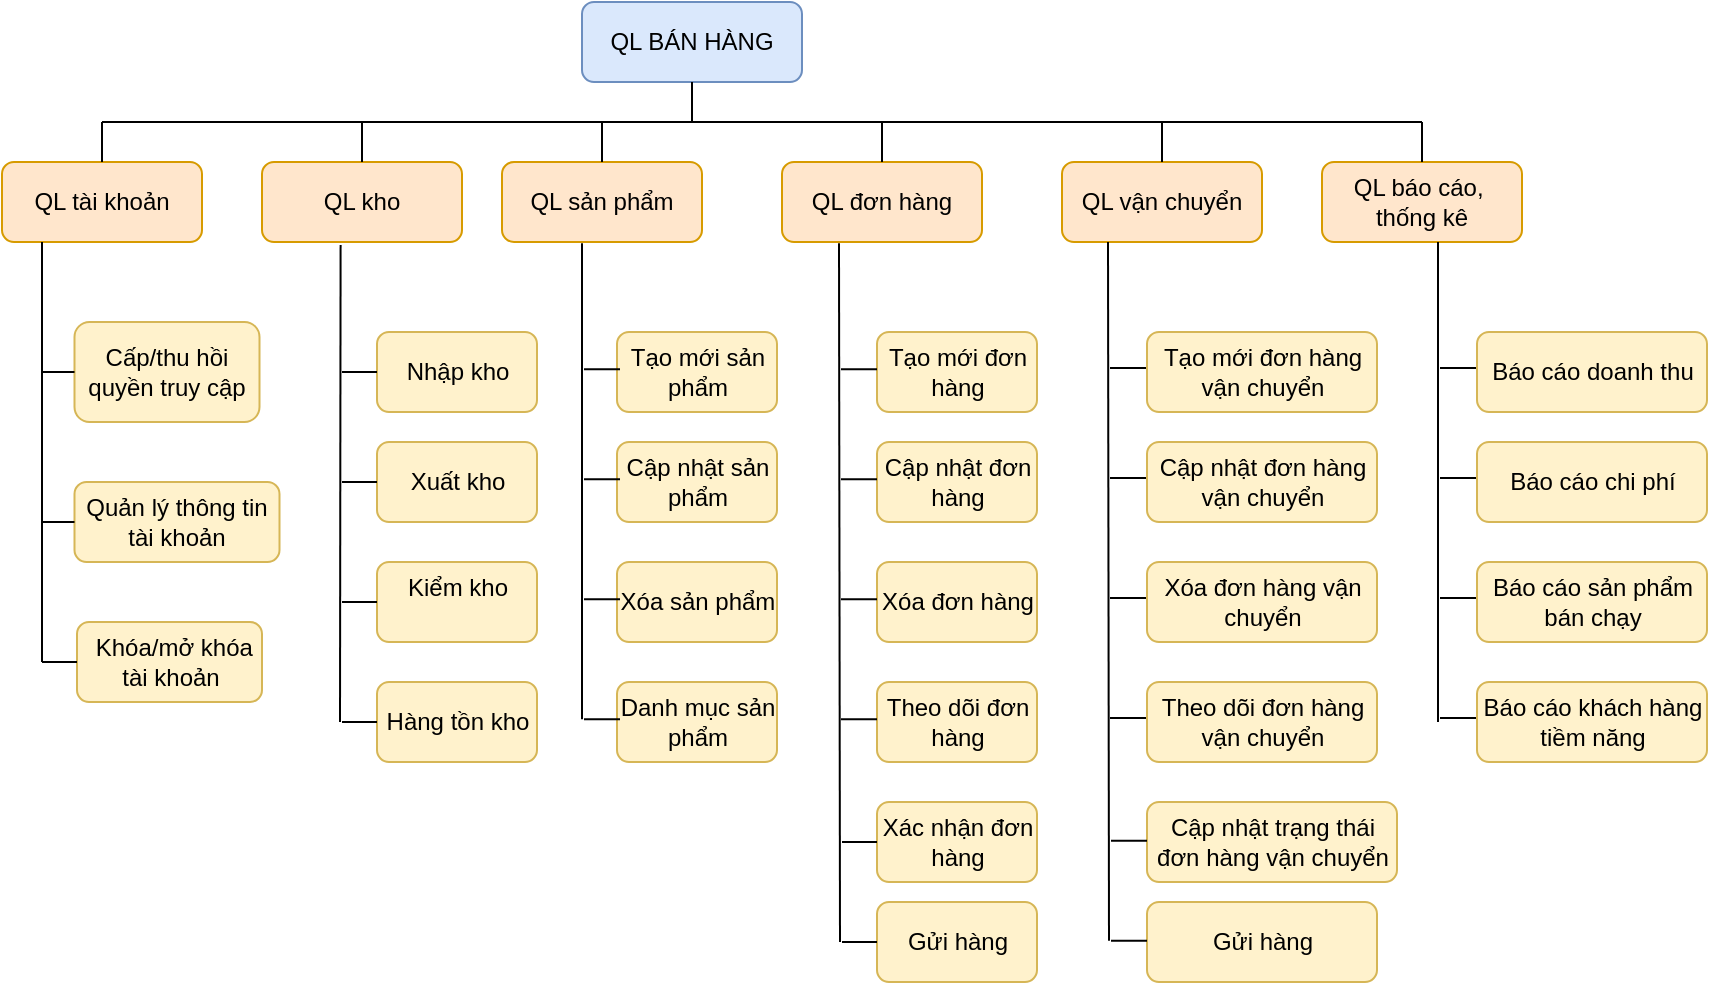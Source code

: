 <mxfile version="22.1.2" type="github" pages="3">
  <diagram name="Page-1" id="PLm-Llj3uXURZtYrgwzG">
    <mxGraphModel dx="1042" dy="535" grid="1" gridSize="10" guides="1" tooltips="1" connect="1" arrows="1" fold="1" page="1" pageScale="1" pageWidth="850" pageHeight="1100" math="0" shadow="0">
      <root>
        <mxCell id="0" />
        <mxCell id="1" parent="0" />
        <mxCell id="_IYYtxMLpeVCXq3MwyJv-1" value="QL BÁN HÀNG" style="rounded=1;whiteSpace=wrap;html=1;fillColor=#dae8fc;strokeColor=#6c8ebf;" parent="1" vertex="1">
          <mxGeometry x="340" y="50" width="110" height="40" as="geometry" />
        </mxCell>
        <mxCell id="_IYYtxMLpeVCXq3MwyJv-2" value="QL kho" style="rounded=1;whiteSpace=wrap;html=1;fillColor=#ffe6cc;strokeColor=#d79b00;" parent="1" vertex="1">
          <mxGeometry x="180" y="130" width="100" height="40" as="geometry" />
        </mxCell>
        <mxCell id="_IYYtxMLpeVCXq3MwyJv-3" value="QL sản phẩm" style="rounded=1;whiteSpace=wrap;html=1;fillColor=#ffe6cc;strokeColor=#d79b00;" parent="1" vertex="1">
          <mxGeometry x="300" y="130" width="100" height="40" as="geometry" />
        </mxCell>
        <mxCell id="_IYYtxMLpeVCXq3MwyJv-4" value="QL đơn hàng" style="rounded=1;whiteSpace=wrap;html=1;fillColor=#ffe6cc;strokeColor=#d79b00;" parent="1" vertex="1">
          <mxGeometry x="440" y="130" width="100" height="40" as="geometry" />
        </mxCell>
        <mxCell id="_IYYtxMLpeVCXq3MwyJv-5" value="QL vận chuyển" style="rounded=1;whiteSpace=wrap;html=1;fillColor=#ffe6cc;strokeColor=#d79b00;" parent="1" vertex="1">
          <mxGeometry x="580" y="130" width="100" height="40" as="geometry" />
        </mxCell>
        <mxCell id="_IYYtxMLpeVCXq3MwyJv-6" value="QL báo cáo,&amp;nbsp;&lt;br&gt;thống kê" style="rounded=1;whiteSpace=wrap;html=1;fillColor=#ffe6cc;strokeColor=#d79b00;" parent="1" vertex="1">
          <mxGeometry x="710" y="130" width="100" height="40" as="geometry" />
        </mxCell>
        <mxCell id="_IYYtxMLpeVCXq3MwyJv-8" value="QL tài khoản" style="rounded=1;whiteSpace=wrap;html=1;fillColor=#ffe6cc;strokeColor=#d79b00;" parent="1" vertex="1">
          <mxGeometry x="50" y="130" width="100" height="40" as="geometry" />
        </mxCell>
        <mxCell id="_IYYtxMLpeVCXq3MwyJv-9" value="Cấp/thu hồi quyền truy cập" style="rounded=1;whiteSpace=wrap;html=1;fillColor=#fff2cc;strokeColor=#d6b656;" parent="1" vertex="1">
          <mxGeometry x="86.25" y="210" width="92.5" height="50" as="geometry" />
        </mxCell>
        <mxCell id="_IYYtxMLpeVCXq3MwyJv-10" value="Quản lý thông tin tài khoản" style="rounded=1;whiteSpace=wrap;html=1;fillColor=#fff2cc;strokeColor=#d6b656;" parent="1" vertex="1">
          <mxGeometry x="86.25" y="290" width="102.5" height="40" as="geometry" />
        </mxCell>
        <mxCell id="_IYYtxMLpeVCXq3MwyJv-11" value="&amp;nbsp;Khóa/mở khóa tài khoản&lt;br&gt;" style="rounded=1;whiteSpace=wrap;html=1;fillColor=#fff2cc;strokeColor=#d6b656;" parent="1" vertex="1">
          <mxGeometry x="87.5" y="360" width="92.5" height="40" as="geometry" />
        </mxCell>
        <mxCell id="_IYYtxMLpeVCXq3MwyJv-12" value="Nhập kho&lt;br&gt;" style="rounded=1;whiteSpace=wrap;html=1;fillColor=#fff2cc;strokeColor=#d6b656;" parent="1" vertex="1">
          <mxGeometry x="237.5" y="215" width="80" height="40" as="geometry" />
        </mxCell>
        <mxCell id="_IYYtxMLpeVCXq3MwyJv-14" value="Xuất kho" style="rounded=1;whiteSpace=wrap;html=1;fillColor=#fff2cc;strokeColor=#d6b656;" parent="1" vertex="1">
          <mxGeometry x="237.5" y="270" width="80" height="40" as="geometry" />
        </mxCell>
        <mxCell id="_IYYtxMLpeVCXq3MwyJv-15" value="Kiểm kho&lt;br/&gt;&lt;br/&gt;" style="rounded=1;whiteSpace=wrap;html=1;fillColor=#fff2cc;strokeColor=#d6b656;" parent="1" vertex="1">
          <mxGeometry x="237.5" y="330" width="80" height="40" as="geometry" />
        </mxCell>
        <mxCell id="_IYYtxMLpeVCXq3MwyJv-16" value="Hàng tồn kho" style="rounded=1;whiteSpace=wrap;html=1;fillColor=#fff2cc;strokeColor=#d6b656;" parent="1" vertex="1">
          <mxGeometry x="237.5" y="390" width="80" height="40" as="geometry" />
        </mxCell>
        <mxCell id="_IYYtxMLpeVCXq3MwyJv-17" value="Tạo mới sản phẩm" style="rounded=1;whiteSpace=wrap;html=1;fillColor=#fff2cc;strokeColor=#d6b656;" parent="1" vertex="1">
          <mxGeometry x="357.5" y="215" width="80" height="40" as="geometry" />
        </mxCell>
        <mxCell id="_IYYtxMLpeVCXq3MwyJv-18" value="Cập nhật sản phẩm" style="rounded=1;whiteSpace=wrap;html=1;fillColor=#fff2cc;strokeColor=#d6b656;" parent="1" vertex="1">
          <mxGeometry x="357.5" y="270" width="80" height="40" as="geometry" />
        </mxCell>
        <mxCell id="_IYYtxMLpeVCXq3MwyJv-19" value="Xóa sản phẩm" style="rounded=1;whiteSpace=wrap;html=1;fillColor=#fff2cc;strokeColor=#d6b656;" parent="1" vertex="1">
          <mxGeometry x="357.5" y="330" width="80" height="40" as="geometry" />
        </mxCell>
        <mxCell id="_IYYtxMLpeVCXq3MwyJv-20" value="Danh mục sản phẩm" style="rounded=1;whiteSpace=wrap;html=1;fillColor=#fff2cc;strokeColor=#d6b656;" parent="1" vertex="1">
          <mxGeometry x="357.5" y="390" width="80" height="40" as="geometry" />
        </mxCell>
        <mxCell id="_IYYtxMLpeVCXq3MwyJv-21" value="Tạo mới đơn hàng" style="rounded=1;whiteSpace=wrap;html=1;fillColor=#fff2cc;strokeColor=#d6b656;" parent="1" vertex="1">
          <mxGeometry x="487.5" y="215" width="80" height="40" as="geometry" />
        </mxCell>
        <mxCell id="_IYYtxMLpeVCXq3MwyJv-22" value="Cập nhật đơn hàng" style="rounded=1;whiteSpace=wrap;html=1;fillColor=#fff2cc;strokeColor=#d6b656;" parent="1" vertex="1">
          <mxGeometry x="487.5" y="270" width="80" height="40" as="geometry" />
        </mxCell>
        <mxCell id="_IYYtxMLpeVCXq3MwyJv-23" value="Xóa đơn hàng" style="rounded=1;whiteSpace=wrap;html=1;fillColor=#fff2cc;strokeColor=#d6b656;" parent="1" vertex="1">
          <mxGeometry x="487.5" y="330" width="80" height="40" as="geometry" />
        </mxCell>
        <mxCell id="_IYYtxMLpeVCXq3MwyJv-24" value="Theo dõi đơn hàng" style="rounded=1;whiteSpace=wrap;html=1;fillColor=#fff2cc;strokeColor=#d6b656;" parent="1" vertex="1">
          <mxGeometry x="487.5" y="390" width="80" height="40" as="geometry" />
        </mxCell>
        <mxCell id="_IYYtxMLpeVCXq3MwyJv-25" value="Xác nhận đơn hàng" style="rounded=1;whiteSpace=wrap;html=1;fillColor=#fff2cc;strokeColor=#d6b656;" parent="1" vertex="1">
          <mxGeometry x="487.5" y="450" width="80" height="40" as="geometry" />
        </mxCell>
        <mxCell id="_IYYtxMLpeVCXq3MwyJv-26" value="Gửi hàng" style="rounded=1;whiteSpace=wrap;html=1;fillColor=#fff2cc;strokeColor=#d6b656;" parent="1" vertex="1">
          <mxGeometry x="487.5" y="500" width="80" height="40" as="geometry" />
        </mxCell>
        <mxCell id="_IYYtxMLpeVCXq3MwyJv-27" value="Tạo mới đơn hàng vận chuyển" style="rounded=1;whiteSpace=wrap;html=1;fillColor=#fff2cc;strokeColor=#d6b656;" parent="1" vertex="1">
          <mxGeometry x="622.5" y="215" width="115" height="40" as="geometry" />
        </mxCell>
        <mxCell id="_IYYtxMLpeVCXq3MwyJv-28" value="Cập nhật đơn hàng vận chuyển" style="rounded=1;whiteSpace=wrap;html=1;fillColor=#fff2cc;strokeColor=#d6b656;" parent="1" vertex="1">
          <mxGeometry x="622.5" y="270" width="115" height="40" as="geometry" />
        </mxCell>
        <mxCell id="_IYYtxMLpeVCXq3MwyJv-29" value="Xóa đơn hàng vận chuyển" style="rounded=1;whiteSpace=wrap;html=1;fillColor=#fff2cc;strokeColor=#d6b656;" parent="1" vertex="1">
          <mxGeometry x="622.5" y="330" width="115" height="40" as="geometry" />
        </mxCell>
        <mxCell id="_IYYtxMLpeVCXq3MwyJv-30" value="Theo dõi đơn hàng vận chuyển" style="rounded=1;whiteSpace=wrap;html=1;fillColor=#fff2cc;strokeColor=#d6b656;" parent="1" vertex="1">
          <mxGeometry x="622.5" y="390" width="115" height="40" as="geometry" />
        </mxCell>
        <mxCell id="_IYYtxMLpeVCXq3MwyJv-31" value="Cập nhật trạng thái đơn hàng vận chuyển" style="rounded=1;whiteSpace=wrap;html=1;fillColor=#fff2cc;strokeColor=#d6b656;" parent="1" vertex="1">
          <mxGeometry x="622.5" y="450" width="125" height="40" as="geometry" />
        </mxCell>
        <mxCell id="_IYYtxMLpeVCXq3MwyJv-32" value="Gửi hàng" style="rounded=1;whiteSpace=wrap;html=1;fillColor=#fff2cc;strokeColor=#d6b656;" parent="1" vertex="1">
          <mxGeometry x="622.5" y="500" width="115" height="40" as="geometry" />
        </mxCell>
        <mxCell id="_IYYtxMLpeVCXq3MwyJv-33" value="Báo cáo doanh thu" style="rounded=1;whiteSpace=wrap;html=1;fillColor=#fff2cc;strokeColor=#d6b656;" parent="1" vertex="1">
          <mxGeometry x="787.5" y="215" width="115" height="40" as="geometry" />
        </mxCell>
        <mxCell id="_IYYtxMLpeVCXq3MwyJv-34" value="Báo cáo chi phí" style="rounded=1;whiteSpace=wrap;html=1;fillColor=#fff2cc;strokeColor=#d6b656;" parent="1" vertex="1">
          <mxGeometry x="787.5" y="270" width="115" height="40" as="geometry" />
        </mxCell>
        <mxCell id="_IYYtxMLpeVCXq3MwyJv-35" value="Báo cáo sản phẩm bán chạy" style="rounded=1;whiteSpace=wrap;html=1;fillColor=#fff2cc;strokeColor=#d6b656;" parent="1" vertex="1">
          <mxGeometry x="787.5" y="330" width="115" height="40" as="geometry" />
        </mxCell>
        <mxCell id="_IYYtxMLpeVCXq3MwyJv-36" value="Báo cáo khách hàng tiềm năng" style="rounded=1;whiteSpace=wrap;html=1;fillColor=#fff2cc;strokeColor=#d6b656;" parent="1" vertex="1">
          <mxGeometry x="787.5" y="390" width="115" height="40" as="geometry" />
        </mxCell>
        <mxCell id="_IYYtxMLpeVCXq3MwyJv-37" value="" style="endArrow=none;html=1;rounded=0;entryX=0.5;entryY=1;entryDx=0;entryDy=0;" parent="1" target="_IYYtxMLpeVCXq3MwyJv-1" edge="1">
          <mxGeometry width="50" height="50" relative="1" as="geometry">
            <mxPoint x="395" y="110" as="sourcePoint" />
            <mxPoint x="390" y="110" as="targetPoint" />
          </mxGeometry>
        </mxCell>
        <mxCell id="_IYYtxMLpeVCXq3MwyJv-38" value="" style="endArrow=none;html=1;rounded=0;" parent="1" edge="1">
          <mxGeometry width="50" height="50" relative="1" as="geometry">
            <mxPoint x="100" y="110" as="sourcePoint" />
            <mxPoint x="760" y="110" as="targetPoint" />
          </mxGeometry>
        </mxCell>
        <mxCell id="_IYYtxMLpeVCXq3MwyJv-39" value="" style="endArrow=none;html=1;rounded=0;exitX=0.5;exitY=0;exitDx=0;exitDy=0;" parent="1" source="_IYYtxMLpeVCXq3MwyJv-8" edge="1">
          <mxGeometry width="50" height="50" relative="1" as="geometry">
            <mxPoint x="80" y="190" as="sourcePoint" />
            <mxPoint x="100" y="110" as="targetPoint" />
          </mxGeometry>
        </mxCell>
        <mxCell id="_IYYtxMLpeVCXq3MwyJv-40" value="" style="endArrow=none;html=1;rounded=0;exitX=0.5;exitY=0;exitDx=0;exitDy=0;" parent="1" source="_IYYtxMLpeVCXq3MwyJv-2" edge="1">
          <mxGeometry width="50" height="50" relative="1" as="geometry">
            <mxPoint x="180" y="160" as="sourcePoint" />
            <mxPoint x="230" y="110" as="targetPoint" />
          </mxGeometry>
        </mxCell>
        <mxCell id="_IYYtxMLpeVCXq3MwyJv-41" value="" style="endArrow=none;html=1;rounded=0;exitX=0.5;exitY=0;exitDx=0;exitDy=0;" parent="1" source="_IYYtxMLpeVCXq3MwyJv-3" edge="1">
          <mxGeometry width="50" height="50" relative="1" as="geometry">
            <mxPoint x="330" y="180" as="sourcePoint" />
            <mxPoint x="350" y="110" as="targetPoint" />
          </mxGeometry>
        </mxCell>
        <mxCell id="_IYYtxMLpeVCXq3MwyJv-42" value="" style="endArrow=none;html=1;rounded=0;exitX=0.5;exitY=0;exitDx=0;exitDy=0;" parent="1" source="_IYYtxMLpeVCXq3MwyJv-4" edge="1">
          <mxGeometry width="50" height="50" relative="1" as="geometry">
            <mxPoint x="450" y="180" as="sourcePoint" />
            <mxPoint x="490" y="110" as="targetPoint" />
          </mxGeometry>
        </mxCell>
        <mxCell id="_IYYtxMLpeVCXq3MwyJv-43" value="" style="endArrow=none;html=1;rounded=0;exitX=0.5;exitY=0;exitDx=0;exitDy=0;" parent="1" source="_IYYtxMLpeVCXq3MwyJv-5" edge="1">
          <mxGeometry width="50" height="50" relative="1" as="geometry">
            <mxPoint x="610" y="170" as="sourcePoint" />
            <mxPoint x="630" y="110" as="targetPoint" />
          </mxGeometry>
        </mxCell>
        <mxCell id="_IYYtxMLpeVCXq3MwyJv-44" value="" style="endArrow=none;html=1;rounded=0;exitX=0.5;exitY=0;exitDx=0;exitDy=0;" parent="1" source="_IYYtxMLpeVCXq3MwyJv-6" edge="1">
          <mxGeometry width="50" height="50" relative="1" as="geometry">
            <mxPoint x="710" y="160" as="sourcePoint" />
            <mxPoint x="760" y="110" as="targetPoint" />
          </mxGeometry>
        </mxCell>
        <mxCell id="_IYYtxMLpeVCXq3MwyJv-45" value="" style="endArrow=none;html=1;rounded=0;" parent="1" edge="1">
          <mxGeometry width="50" height="50" relative="1" as="geometry">
            <mxPoint x="70" y="380" as="sourcePoint" />
            <mxPoint x="70" y="170" as="targetPoint" />
          </mxGeometry>
        </mxCell>
        <mxCell id="_IYYtxMLpeVCXq3MwyJv-46" value="" style="endArrow=none;html=1;rounded=0;entryX=0;entryY=0.5;entryDx=0;entryDy=0;" parent="1" target="_IYYtxMLpeVCXq3MwyJv-11" edge="1">
          <mxGeometry width="50" height="50" relative="1" as="geometry">
            <mxPoint x="70" y="380" as="sourcePoint" />
            <mxPoint x="90" y="420" as="targetPoint" />
          </mxGeometry>
        </mxCell>
        <mxCell id="_IYYtxMLpeVCXq3MwyJv-47" value="" style="endArrow=none;html=1;rounded=0;entryX=0;entryY=0.5;entryDx=0;entryDy=0;" parent="1" target="_IYYtxMLpeVCXq3MwyJv-10" edge="1">
          <mxGeometry width="50" height="50" relative="1" as="geometry">
            <mxPoint x="70" y="310" as="sourcePoint" />
            <mxPoint x="90" y="260" as="targetPoint" />
          </mxGeometry>
        </mxCell>
        <mxCell id="_IYYtxMLpeVCXq3MwyJv-48" value="" style="endArrow=none;html=1;rounded=0;entryX=0;entryY=0.5;entryDx=0;entryDy=0;" parent="1" target="_IYYtxMLpeVCXq3MwyJv-9" edge="1">
          <mxGeometry width="50" height="50" relative="1" as="geometry">
            <mxPoint x="70" y="235" as="sourcePoint" />
            <mxPoint x="80" y="230" as="targetPoint" />
          </mxGeometry>
        </mxCell>
        <mxCell id="_IYYtxMLpeVCXq3MwyJv-49" value="" style="endArrow=none;html=1;rounded=0;entryX=0.393;entryY=1.038;entryDx=0;entryDy=0;entryPerimeter=0;" parent="1" target="_IYYtxMLpeVCXq3MwyJv-2" edge="1">
          <mxGeometry width="50" height="50" relative="1" as="geometry">
            <mxPoint x="219" y="410" as="sourcePoint" />
            <mxPoint x="230" y="210" as="targetPoint" />
          </mxGeometry>
        </mxCell>
        <mxCell id="_IYYtxMLpeVCXq3MwyJv-50" value="" style="endArrow=none;html=1;rounded=0;entryX=0;entryY=0.5;entryDx=0;entryDy=0;" parent="1" target="_IYYtxMLpeVCXq3MwyJv-12" edge="1">
          <mxGeometry width="50" height="50" relative="1" as="geometry">
            <mxPoint x="220" y="235" as="sourcePoint" />
            <mxPoint x="240" y="270" as="targetPoint" />
          </mxGeometry>
        </mxCell>
        <mxCell id="_IYYtxMLpeVCXq3MwyJv-51" value="" style="endArrow=none;html=1;rounded=0;entryX=0;entryY=0.5;entryDx=0;entryDy=0;" parent="1" target="_IYYtxMLpeVCXq3MwyJv-14" edge="1">
          <mxGeometry width="50" height="50" relative="1" as="geometry">
            <mxPoint x="220" y="290" as="sourcePoint" />
            <mxPoint x="250" y="330" as="targetPoint" />
          </mxGeometry>
        </mxCell>
        <mxCell id="_IYYtxMLpeVCXq3MwyJv-52" value="" style="endArrow=none;html=1;rounded=0;entryX=0;entryY=0.5;entryDx=0;entryDy=0;" parent="1" target="_IYYtxMLpeVCXq3MwyJv-15" edge="1">
          <mxGeometry width="50" height="50" relative="1" as="geometry">
            <mxPoint x="220" y="350" as="sourcePoint" />
            <mxPoint x="220" y="360" as="targetPoint" />
          </mxGeometry>
        </mxCell>
        <mxCell id="_IYYtxMLpeVCXq3MwyJv-53" value="" style="endArrow=none;html=1;rounded=0;entryX=0;entryY=0.5;entryDx=0;entryDy=0;" parent="1" target="_IYYtxMLpeVCXq3MwyJv-16" edge="1">
          <mxGeometry width="50" height="50" relative="1" as="geometry">
            <mxPoint x="220" y="410" as="sourcePoint" />
            <mxPoint x="220" y="410" as="targetPoint" />
          </mxGeometry>
        </mxCell>
        <mxCell id="_IYYtxMLpeVCXq3MwyJv-54" value="" style="endArrow=none;html=1;rounded=0;entryX=0.393;entryY=1.038;entryDx=0;entryDy=0;entryPerimeter=0;" parent="1" edge="1">
          <mxGeometry width="50" height="50" relative="1" as="geometry">
            <mxPoint x="340" y="408.58" as="sourcePoint" />
            <mxPoint x="340" y="170.58" as="targetPoint" />
          </mxGeometry>
        </mxCell>
        <mxCell id="_IYYtxMLpeVCXq3MwyJv-55" value="" style="endArrow=none;html=1;rounded=0;entryX=0;entryY=0.5;entryDx=0;entryDy=0;" parent="1" edge="1">
          <mxGeometry width="50" height="50" relative="1" as="geometry">
            <mxPoint x="341" y="233.58" as="sourcePoint" />
            <mxPoint x="359" y="233.58" as="targetPoint" />
          </mxGeometry>
        </mxCell>
        <mxCell id="_IYYtxMLpeVCXq3MwyJv-56" value="" style="endArrow=none;html=1;rounded=0;entryX=0;entryY=0.5;entryDx=0;entryDy=0;" parent="1" edge="1">
          <mxGeometry width="50" height="50" relative="1" as="geometry">
            <mxPoint x="341" y="288.58" as="sourcePoint" />
            <mxPoint x="359" y="288.58" as="targetPoint" />
          </mxGeometry>
        </mxCell>
        <mxCell id="_IYYtxMLpeVCXq3MwyJv-57" value="" style="endArrow=none;html=1;rounded=0;entryX=0;entryY=0.5;entryDx=0;entryDy=0;" parent="1" edge="1">
          <mxGeometry width="50" height="50" relative="1" as="geometry">
            <mxPoint x="341" y="348.58" as="sourcePoint" />
            <mxPoint x="359" y="348.58" as="targetPoint" />
          </mxGeometry>
        </mxCell>
        <mxCell id="_IYYtxMLpeVCXq3MwyJv-58" value="" style="endArrow=none;html=1;rounded=0;entryX=0;entryY=0.5;entryDx=0;entryDy=0;" parent="1" edge="1">
          <mxGeometry width="50" height="50" relative="1" as="geometry">
            <mxPoint x="341" y="408.58" as="sourcePoint" />
            <mxPoint x="359" y="408.58" as="targetPoint" />
          </mxGeometry>
        </mxCell>
        <mxCell id="_IYYtxMLpeVCXq3MwyJv-59" value="" style="endArrow=none;html=1;rounded=0;entryX=0.393;entryY=1.038;entryDx=0;entryDy=0;entryPerimeter=0;" parent="1" edge="1">
          <mxGeometry width="50" height="50" relative="1" as="geometry">
            <mxPoint x="469" y="520" as="sourcePoint" />
            <mxPoint x="468.5" y="170.58" as="targetPoint" />
          </mxGeometry>
        </mxCell>
        <mxCell id="_IYYtxMLpeVCXq3MwyJv-60" value="" style="endArrow=none;html=1;rounded=0;entryX=0;entryY=0.5;entryDx=0;entryDy=0;" parent="1" edge="1">
          <mxGeometry width="50" height="50" relative="1" as="geometry">
            <mxPoint x="469.5" y="233.58" as="sourcePoint" />
            <mxPoint x="487.5" y="233.58" as="targetPoint" />
          </mxGeometry>
        </mxCell>
        <mxCell id="_IYYtxMLpeVCXq3MwyJv-61" value="" style="endArrow=none;html=1;rounded=0;entryX=0;entryY=0.5;entryDx=0;entryDy=0;" parent="1" edge="1">
          <mxGeometry width="50" height="50" relative="1" as="geometry">
            <mxPoint x="469.5" y="288.58" as="sourcePoint" />
            <mxPoint x="487.5" y="288.58" as="targetPoint" />
          </mxGeometry>
        </mxCell>
        <mxCell id="_IYYtxMLpeVCXq3MwyJv-62" value="" style="endArrow=none;html=1;rounded=0;entryX=0;entryY=0.5;entryDx=0;entryDy=0;" parent="1" edge="1">
          <mxGeometry width="50" height="50" relative="1" as="geometry">
            <mxPoint x="469.5" y="348.58" as="sourcePoint" />
            <mxPoint x="487.5" y="348.58" as="targetPoint" />
          </mxGeometry>
        </mxCell>
        <mxCell id="_IYYtxMLpeVCXq3MwyJv-63" value="" style="endArrow=none;html=1;rounded=0;entryX=0;entryY=0.5;entryDx=0;entryDy=0;" parent="1" edge="1">
          <mxGeometry width="50" height="50" relative="1" as="geometry">
            <mxPoint x="469.5" y="408.58" as="sourcePoint" />
            <mxPoint x="487.5" y="408.58" as="targetPoint" />
          </mxGeometry>
        </mxCell>
        <mxCell id="_IYYtxMLpeVCXq3MwyJv-65" value="" style="endArrow=none;html=1;rounded=0;entryX=0;entryY=0.5;entryDx=0;entryDy=0;" parent="1" target="_IYYtxMLpeVCXq3MwyJv-26" edge="1">
          <mxGeometry width="50" height="50" relative="1" as="geometry">
            <mxPoint x="470" y="520" as="sourcePoint" />
            <mxPoint x="480" y="530" as="targetPoint" />
          </mxGeometry>
        </mxCell>
        <mxCell id="_IYYtxMLpeVCXq3MwyJv-66" value="" style="endArrow=none;html=1;rounded=0;entryX=0;entryY=0.5;entryDx=0;entryDy=0;" parent="1" target="_IYYtxMLpeVCXq3MwyJv-25" edge="1">
          <mxGeometry width="50" height="50" relative="1" as="geometry">
            <mxPoint x="470" y="470" as="sourcePoint" />
            <mxPoint x="480" y="470" as="targetPoint" />
          </mxGeometry>
        </mxCell>
        <mxCell id="_IYYtxMLpeVCXq3MwyJv-67" value="" style="endArrow=none;html=1;rounded=0;entryX=0.393;entryY=1.038;entryDx=0;entryDy=0;entryPerimeter=0;" parent="1" edge="1">
          <mxGeometry width="50" height="50" relative="1" as="geometry">
            <mxPoint x="603.5" y="519.42" as="sourcePoint" />
            <mxPoint x="603" y="170.0" as="targetPoint" />
          </mxGeometry>
        </mxCell>
        <mxCell id="_IYYtxMLpeVCXq3MwyJv-68" value="" style="endArrow=none;html=1;rounded=0;entryX=0;entryY=0.5;entryDx=0;entryDy=0;" parent="1" edge="1">
          <mxGeometry width="50" height="50" relative="1" as="geometry">
            <mxPoint x="604" y="233.0" as="sourcePoint" />
            <mxPoint x="622" y="233.0" as="targetPoint" />
          </mxGeometry>
        </mxCell>
        <mxCell id="_IYYtxMLpeVCXq3MwyJv-69" value="" style="endArrow=none;html=1;rounded=0;entryX=0;entryY=0.5;entryDx=0;entryDy=0;" parent="1" edge="1">
          <mxGeometry width="50" height="50" relative="1" as="geometry">
            <mxPoint x="604" y="288" as="sourcePoint" />
            <mxPoint x="622" y="288" as="targetPoint" />
          </mxGeometry>
        </mxCell>
        <mxCell id="_IYYtxMLpeVCXq3MwyJv-70" value="" style="endArrow=none;html=1;rounded=0;entryX=0;entryY=0.5;entryDx=0;entryDy=0;" parent="1" edge="1">
          <mxGeometry width="50" height="50" relative="1" as="geometry">
            <mxPoint x="604" y="348" as="sourcePoint" />
            <mxPoint x="622" y="348" as="targetPoint" />
          </mxGeometry>
        </mxCell>
        <mxCell id="_IYYtxMLpeVCXq3MwyJv-71" value="" style="endArrow=none;html=1;rounded=0;entryX=0;entryY=0.5;entryDx=0;entryDy=0;" parent="1" edge="1">
          <mxGeometry width="50" height="50" relative="1" as="geometry">
            <mxPoint x="604" y="408" as="sourcePoint" />
            <mxPoint x="622" y="408" as="targetPoint" />
          </mxGeometry>
        </mxCell>
        <mxCell id="_IYYtxMLpeVCXq3MwyJv-72" value="" style="endArrow=none;html=1;rounded=0;entryX=0;entryY=0.5;entryDx=0;entryDy=0;" parent="1" edge="1">
          <mxGeometry width="50" height="50" relative="1" as="geometry">
            <mxPoint x="604.5" y="519.42" as="sourcePoint" />
            <mxPoint x="622.5" y="519.42" as="targetPoint" />
          </mxGeometry>
        </mxCell>
        <mxCell id="_IYYtxMLpeVCXq3MwyJv-73" value="" style="endArrow=none;html=1;rounded=0;entryX=0;entryY=0.5;entryDx=0;entryDy=0;" parent="1" edge="1">
          <mxGeometry width="50" height="50" relative="1" as="geometry">
            <mxPoint x="604.5" y="469.42" as="sourcePoint" />
            <mxPoint x="622.5" y="469.42" as="targetPoint" />
          </mxGeometry>
        </mxCell>
        <mxCell id="_IYYtxMLpeVCXq3MwyJv-74" value="" style="endArrow=none;html=1;rounded=0;entryX=0.393;entryY=1.038;entryDx=0;entryDy=0;entryPerimeter=0;" parent="1" edge="1">
          <mxGeometry width="50" height="50" relative="1" as="geometry">
            <mxPoint x="768" y="410" as="sourcePoint" />
            <mxPoint x="768" y="170" as="targetPoint" />
          </mxGeometry>
        </mxCell>
        <mxCell id="_IYYtxMLpeVCXq3MwyJv-75" value="" style="endArrow=none;html=1;rounded=0;entryX=0;entryY=0.5;entryDx=0;entryDy=0;" parent="1" edge="1">
          <mxGeometry width="50" height="50" relative="1" as="geometry">
            <mxPoint x="769" y="233" as="sourcePoint" />
            <mxPoint x="787" y="233" as="targetPoint" />
          </mxGeometry>
        </mxCell>
        <mxCell id="_IYYtxMLpeVCXq3MwyJv-76" value="" style="endArrow=none;html=1;rounded=0;entryX=0;entryY=0.5;entryDx=0;entryDy=0;" parent="1" edge="1">
          <mxGeometry width="50" height="50" relative="1" as="geometry">
            <mxPoint x="769" y="288" as="sourcePoint" />
            <mxPoint x="787" y="288" as="targetPoint" />
          </mxGeometry>
        </mxCell>
        <mxCell id="_IYYtxMLpeVCXq3MwyJv-77" value="" style="endArrow=none;html=1;rounded=0;entryX=0;entryY=0.5;entryDx=0;entryDy=0;" parent="1" edge="1">
          <mxGeometry width="50" height="50" relative="1" as="geometry">
            <mxPoint x="769" y="348" as="sourcePoint" />
            <mxPoint x="787" y="348" as="targetPoint" />
          </mxGeometry>
        </mxCell>
        <mxCell id="_IYYtxMLpeVCXq3MwyJv-78" value="" style="endArrow=none;html=1;rounded=0;entryX=0;entryY=0.5;entryDx=0;entryDy=0;" parent="1" edge="1">
          <mxGeometry width="50" height="50" relative="1" as="geometry">
            <mxPoint x="769" y="408" as="sourcePoint" />
            <mxPoint x="787" y="408" as="targetPoint" />
          </mxGeometry>
        </mxCell>
      </root>
    </mxGraphModel>
  </diagram>
  <diagram id="snAenKCU_qxpKC1A0gRB" name="Page-2">
    <mxGraphModel dx="1042" dy="535" grid="1" gridSize="10" guides="1" tooltips="1" connect="1" arrows="1" fold="1" page="1" pageScale="1" pageWidth="850" pageHeight="1100" math="0" shadow="0">
      <root>
        <mxCell id="0" />
        <mxCell id="1" parent="0" />
        <mxCell id="IP6LEN9X4PKzpuF6xuy4-1" value="QL KHO HÀNG" style="rounded=1;whiteSpace=wrap;html=1;fillColor=#dae8fc;strokeColor=#6c8ebf;" vertex="1" parent="1">
          <mxGeometry x="340" y="50" width="110" height="40" as="geometry" />
        </mxCell>
        <mxCell id="IP6LEN9X4PKzpuF6xuy4-2" value="QL nhập hàng" style="rounded=1;whiteSpace=wrap;html=1;fillColor=#ffe6cc;strokeColor=#d79b00;" vertex="1" parent="1">
          <mxGeometry x="180" y="130" width="100" height="40" as="geometry" />
        </mxCell>
        <mxCell id="IP6LEN9X4PKzpuF6xuy4-3" value="QL bán hàng" style="rounded=1;whiteSpace=wrap;html=1;fillColor=#ffe6cc;strokeColor=#d79b00;" vertex="1" parent="1">
          <mxGeometry x="300" y="130" width="100" height="40" as="geometry" />
        </mxCell>
        <mxCell id="IP6LEN9X4PKzpuF6xuy4-4" value="QL công nợ" style="rounded=1;whiteSpace=wrap;html=1;fillColor=#ffe6cc;strokeColor=#d79b00;" vertex="1" parent="1">
          <mxGeometry x="440" y="130" width="100" height="40" as="geometry" />
        </mxCell>
        <mxCell id="IP6LEN9X4PKzpuF6xuy4-11" value="Đặt hàng" style="rounded=1;whiteSpace=wrap;html=1;fillColor=#fff2cc;strokeColor=#d6b656;" vertex="1" parent="1">
          <mxGeometry x="237.5" y="215" width="80" height="40" as="geometry" />
        </mxCell>
        <mxCell id="IP6LEN9X4PKzpuF6xuy4-12" value="Theo dõi hàng" style="rounded=1;whiteSpace=wrap;html=1;fillColor=#fff2cc;strokeColor=#d6b656;" vertex="1" parent="1">
          <mxGeometry x="237.5" y="270" width="80" height="40" as="geometry" />
        </mxCell>
        <mxCell id="IP6LEN9X4PKzpuF6xuy4-13" value="Nhập hàng vào kho" style="rounded=1;whiteSpace=wrap;html=1;fillColor=#fff2cc;strokeColor=#d6b656;" vertex="1" parent="1">
          <mxGeometry x="237.5" y="330" width="80" height="40" as="geometry" />
        </mxCell>
        <mxCell id="IP6LEN9X4PKzpuF6xuy4-14" value="Thanh toán" style="rounded=1;whiteSpace=wrap;html=1;fillColor=#fff2cc;strokeColor=#d6b656;" vertex="1" parent="1">
          <mxGeometry x="237.5" y="390" width="80" height="40" as="geometry" />
        </mxCell>
        <mxCell id="IP6LEN9X4PKzpuF6xuy4-15" value="Nhận đơn" style="rounded=1;whiteSpace=wrap;html=1;fillColor=#fff2cc;strokeColor=#d6b656;" vertex="1" parent="1">
          <mxGeometry x="357.5" y="215" width="80" height="40" as="geometry" />
        </mxCell>
        <mxCell id="IP6LEN9X4PKzpuF6xuy4-16" value="Xuất hàng" style="rounded=1;whiteSpace=wrap;html=1;fillColor=#fff2cc;strokeColor=#d6b656;" vertex="1" parent="1">
          <mxGeometry x="357.5" y="270" width="80" height="40" as="geometry" />
        </mxCell>
        <mxCell id="IP6LEN9X4PKzpuF6xuy4-17" value="Thu tiền" style="rounded=1;whiteSpace=wrap;html=1;fillColor=#fff2cc;strokeColor=#d6b656;" vertex="1" parent="1">
          <mxGeometry x="357.5" y="330" width="80" height="40" as="geometry" />
        </mxCell>
        <mxCell id="IP6LEN9X4PKzpuF6xuy4-18" value="Chuyển thông tin" style="rounded=1;whiteSpace=wrap;html=1;fillColor=#fff2cc;strokeColor=#d6b656;" vertex="1" parent="1">
          <mxGeometry x="357.5" y="390" width="80" height="40" as="geometry" />
        </mxCell>
        <mxCell id="IP6LEN9X4PKzpuF6xuy4-19" value="Theo dõi nợ" style="rounded=1;whiteSpace=wrap;html=1;fillColor=#fff2cc;strokeColor=#d6b656;" vertex="1" parent="1">
          <mxGeometry x="487.5" y="215" width="80" height="40" as="geometry" />
        </mxCell>
        <mxCell id="IP6LEN9X4PKzpuF6xuy4-20" value="Tổng hợp công nợ" style="rounded=1;whiteSpace=wrap;html=1;fillColor=#fff2cc;strokeColor=#d6b656;" vertex="1" parent="1">
          <mxGeometry x="487.5" y="270" width="80" height="40" as="geometry" />
        </mxCell>
        <mxCell id="IP6LEN9X4PKzpuF6xuy4-21" value="Gửi giấy nhắc thanh toán" style="rounded=1;whiteSpace=wrap;html=1;fillColor=#fff2cc;strokeColor=#d6b656;" vertex="1" parent="1">
          <mxGeometry x="487.5" y="330" width="80" height="40" as="geometry" />
        </mxCell>
        <mxCell id="IP6LEN9X4PKzpuF6xuy4-35" value="" style="endArrow=none;html=1;rounded=0;entryX=0.5;entryY=1;entryDx=0;entryDy=0;" edge="1" parent="1" target="IP6LEN9X4PKzpuF6xuy4-1">
          <mxGeometry width="50" height="50" relative="1" as="geometry">
            <mxPoint x="395" y="110" as="sourcePoint" />
            <mxPoint x="390" y="110" as="targetPoint" />
          </mxGeometry>
        </mxCell>
        <mxCell id="IP6LEN9X4PKzpuF6xuy4-36" value="" style="endArrow=none;html=1;rounded=0;" edge="1" parent="1">
          <mxGeometry width="50" height="50" relative="1" as="geometry">
            <mxPoint x="230" y="110" as="sourcePoint" />
            <mxPoint x="490" y="110" as="targetPoint" />
          </mxGeometry>
        </mxCell>
        <mxCell id="IP6LEN9X4PKzpuF6xuy4-38" value="" style="endArrow=none;html=1;rounded=0;exitX=0.5;exitY=0;exitDx=0;exitDy=0;" edge="1" parent="1" source="IP6LEN9X4PKzpuF6xuy4-2">
          <mxGeometry width="50" height="50" relative="1" as="geometry">
            <mxPoint x="180" y="160" as="sourcePoint" />
            <mxPoint x="230" y="110" as="targetPoint" />
          </mxGeometry>
        </mxCell>
        <mxCell id="IP6LEN9X4PKzpuF6xuy4-39" value="" style="endArrow=none;html=1;rounded=0;exitX=0.5;exitY=0;exitDx=0;exitDy=0;" edge="1" parent="1" source="IP6LEN9X4PKzpuF6xuy4-3">
          <mxGeometry width="50" height="50" relative="1" as="geometry">
            <mxPoint x="330" y="180" as="sourcePoint" />
            <mxPoint x="350" y="110" as="targetPoint" />
          </mxGeometry>
        </mxCell>
        <mxCell id="IP6LEN9X4PKzpuF6xuy4-40" value="" style="endArrow=none;html=1;rounded=0;exitX=0.5;exitY=0;exitDx=0;exitDy=0;" edge="1" parent="1" source="IP6LEN9X4PKzpuF6xuy4-4">
          <mxGeometry width="50" height="50" relative="1" as="geometry">
            <mxPoint x="450" y="180" as="sourcePoint" />
            <mxPoint x="490" y="110" as="targetPoint" />
          </mxGeometry>
        </mxCell>
        <mxCell id="IP6LEN9X4PKzpuF6xuy4-47" value="" style="endArrow=none;html=1;rounded=0;entryX=0.393;entryY=1.038;entryDx=0;entryDy=0;entryPerimeter=0;" edge="1" parent="1" target="IP6LEN9X4PKzpuF6xuy4-2">
          <mxGeometry width="50" height="50" relative="1" as="geometry">
            <mxPoint x="219" y="410" as="sourcePoint" />
            <mxPoint x="230" y="210" as="targetPoint" />
          </mxGeometry>
        </mxCell>
        <mxCell id="IP6LEN9X4PKzpuF6xuy4-48" value="" style="endArrow=none;html=1;rounded=0;entryX=0;entryY=0.5;entryDx=0;entryDy=0;" edge="1" parent="1" target="IP6LEN9X4PKzpuF6xuy4-11">
          <mxGeometry width="50" height="50" relative="1" as="geometry">
            <mxPoint x="220" y="235" as="sourcePoint" />
            <mxPoint x="240" y="270" as="targetPoint" />
          </mxGeometry>
        </mxCell>
        <mxCell id="IP6LEN9X4PKzpuF6xuy4-49" value="" style="endArrow=none;html=1;rounded=0;entryX=0;entryY=0.5;entryDx=0;entryDy=0;" edge="1" parent="1" target="IP6LEN9X4PKzpuF6xuy4-12">
          <mxGeometry width="50" height="50" relative="1" as="geometry">
            <mxPoint x="220" y="290" as="sourcePoint" />
            <mxPoint x="250" y="330" as="targetPoint" />
          </mxGeometry>
        </mxCell>
        <mxCell id="IP6LEN9X4PKzpuF6xuy4-50" value="" style="endArrow=none;html=1;rounded=0;entryX=0;entryY=0.5;entryDx=0;entryDy=0;" edge="1" parent="1" target="IP6LEN9X4PKzpuF6xuy4-13">
          <mxGeometry width="50" height="50" relative="1" as="geometry">
            <mxPoint x="220" y="350" as="sourcePoint" />
            <mxPoint x="220" y="360" as="targetPoint" />
          </mxGeometry>
        </mxCell>
        <mxCell id="IP6LEN9X4PKzpuF6xuy4-51" value="" style="endArrow=none;html=1;rounded=0;entryX=0;entryY=0.5;entryDx=0;entryDy=0;" edge="1" parent="1" target="IP6LEN9X4PKzpuF6xuy4-14">
          <mxGeometry width="50" height="50" relative="1" as="geometry">
            <mxPoint x="220" y="410" as="sourcePoint" />
            <mxPoint x="220" y="410" as="targetPoint" />
          </mxGeometry>
        </mxCell>
        <mxCell id="IP6LEN9X4PKzpuF6xuy4-52" value="" style="endArrow=none;html=1;rounded=0;entryX=0.393;entryY=1.038;entryDx=0;entryDy=0;entryPerimeter=0;" edge="1" parent="1">
          <mxGeometry width="50" height="50" relative="1" as="geometry">
            <mxPoint x="340" y="408.58" as="sourcePoint" />
            <mxPoint x="340" y="170.58" as="targetPoint" />
          </mxGeometry>
        </mxCell>
        <mxCell id="IP6LEN9X4PKzpuF6xuy4-53" value="" style="endArrow=none;html=1;rounded=0;entryX=0;entryY=0.5;entryDx=0;entryDy=0;" edge="1" parent="1">
          <mxGeometry width="50" height="50" relative="1" as="geometry">
            <mxPoint x="341" y="233.58" as="sourcePoint" />
            <mxPoint x="359" y="233.58" as="targetPoint" />
          </mxGeometry>
        </mxCell>
        <mxCell id="IP6LEN9X4PKzpuF6xuy4-54" value="" style="endArrow=none;html=1;rounded=0;entryX=0;entryY=0.5;entryDx=0;entryDy=0;" edge="1" parent="1">
          <mxGeometry width="50" height="50" relative="1" as="geometry">
            <mxPoint x="341" y="288.58" as="sourcePoint" />
            <mxPoint x="359" y="288.58" as="targetPoint" />
          </mxGeometry>
        </mxCell>
        <mxCell id="IP6LEN9X4PKzpuF6xuy4-55" value="" style="endArrow=none;html=1;rounded=0;entryX=0;entryY=0.5;entryDx=0;entryDy=0;" edge="1" parent="1">
          <mxGeometry width="50" height="50" relative="1" as="geometry">
            <mxPoint x="341" y="348.58" as="sourcePoint" />
            <mxPoint x="359" y="348.58" as="targetPoint" />
          </mxGeometry>
        </mxCell>
        <mxCell id="IP6LEN9X4PKzpuF6xuy4-56" value="" style="endArrow=none;html=1;rounded=0;entryX=0;entryY=0.5;entryDx=0;entryDy=0;" edge="1" parent="1">
          <mxGeometry width="50" height="50" relative="1" as="geometry">
            <mxPoint x="341" y="408.58" as="sourcePoint" />
            <mxPoint x="359" y="408.58" as="targetPoint" />
          </mxGeometry>
        </mxCell>
        <mxCell id="IP6LEN9X4PKzpuF6xuy4-57" value="" style="endArrow=none;html=1;rounded=0;entryX=0.393;entryY=1.038;entryDx=0;entryDy=0;entryPerimeter=0;" edge="1" parent="1">
          <mxGeometry width="50" height="50" relative="1" as="geometry">
            <mxPoint x="469" y="350" as="sourcePoint" />
            <mxPoint x="468.5" y="170.58" as="targetPoint" />
          </mxGeometry>
        </mxCell>
        <mxCell id="IP6LEN9X4PKzpuF6xuy4-58" value="" style="endArrow=none;html=1;rounded=0;entryX=0;entryY=0.5;entryDx=0;entryDy=0;" edge="1" parent="1">
          <mxGeometry width="50" height="50" relative="1" as="geometry">
            <mxPoint x="469.5" y="233.58" as="sourcePoint" />
            <mxPoint x="487.5" y="233.58" as="targetPoint" />
          </mxGeometry>
        </mxCell>
        <mxCell id="IP6LEN9X4PKzpuF6xuy4-59" value="" style="endArrow=none;html=1;rounded=0;entryX=0;entryY=0.5;entryDx=0;entryDy=0;" edge="1" parent="1">
          <mxGeometry width="50" height="50" relative="1" as="geometry">
            <mxPoint x="469.5" y="288.58" as="sourcePoint" />
            <mxPoint x="487.5" y="288.58" as="targetPoint" />
          </mxGeometry>
        </mxCell>
        <mxCell id="IP6LEN9X4PKzpuF6xuy4-60" value="" style="endArrow=none;html=1;rounded=0;entryX=0;entryY=0.5;entryDx=0;entryDy=0;" edge="1" parent="1">
          <mxGeometry width="50" height="50" relative="1" as="geometry">
            <mxPoint x="469.5" y="348.58" as="sourcePoint" />
            <mxPoint x="487.5" y="348.58" as="targetPoint" />
          </mxGeometry>
        </mxCell>
      </root>
    </mxGraphModel>
  </diagram>
  <diagram id="1QBAwtEkvheS0xk7kFWW" name="Page-3">
    <mxGraphModel dx="1042" dy="535" grid="1" gridSize="10" guides="1" tooltips="1" connect="1" arrows="1" fold="1" page="1" pageScale="1" pageWidth="850" pageHeight="1100" math="0" shadow="0">
      <root>
        <mxCell id="0" />
        <mxCell id="1" parent="0" />
        <mxCell id="qzMVC-7msDso26Jfksj_-1" value="donhang" style="rounded=0;whiteSpace=wrap;html=1;" vertex="1" parent="1">
          <mxGeometry x="120" y="120" width="70" height="30" as="geometry" />
        </mxCell>
        <mxCell id="qzMVC-7msDso26Jfksj_-2" value="&lt;u&gt;id&lt;/u&gt;" style="ellipse;whiteSpace=wrap;html=1;" vertex="1" parent="1">
          <mxGeometry x="70" y="55" width="60" height="40" as="geometry" />
        </mxCell>
        <mxCell id="qzMVC-7msDso26Jfksj_-3" value="ngaydathang" style="ellipse;whiteSpace=wrap;html=1;" vertex="1" parent="1">
          <mxGeometry x="140" y="50" width="90" height="50" as="geometry" />
        </mxCell>
        <mxCell id="qzMVC-7msDso26Jfksj_-5" value="nhanvien" style="rounded=0;whiteSpace=wrap;html=1;" vertex="1" parent="1">
          <mxGeometry x="635" y="120" width="70" height="30" as="geometry" />
        </mxCell>
        <mxCell id="qzMVC-7msDso26Jfksj_-6" value="&lt;u&gt;id&lt;/u&gt;" style="ellipse;whiteSpace=wrap;html=1;" vertex="1" parent="1">
          <mxGeometry x="510" y="45" width="60" height="40" as="geometry" />
        </mxCell>
        <mxCell id="qzMVC-7msDso26Jfksj_-7" value="ten" style="ellipse;whiteSpace=wrap;html=1;" vertex="1" parent="1">
          <mxGeometry x="580" y="40" width="65" height="50" as="geometry" />
        </mxCell>
        <mxCell id="qzMVC-7msDso26Jfksj_-8" value="diachi" style="ellipse;whiteSpace=wrap;html=1;" vertex="1" parent="1">
          <mxGeometry x="665" y="35" width="65" height="50" as="geometry" />
        </mxCell>
        <mxCell id="qzMVC-7msDso26Jfksj_-9" value="sdt" style="ellipse;whiteSpace=wrap;html=1;" vertex="1" parent="1">
          <mxGeometry x="745" y="40" width="65" height="50" as="geometry" />
        </mxCell>
        <mxCell id="qzMVC-7msDso26Jfksj_-10" value="kho" style="rounded=0;whiteSpace=wrap;html=1;" vertex="1" parent="1">
          <mxGeometry x="352.5" y="190" width="70" height="30" as="geometry" />
        </mxCell>
        <mxCell id="qzMVC-7msDso26Jfksj_-11" value="&lt;u&gt;id&lt;/u&gt;" style="ellipse;whiteSpace=wrap;html=1;" vertex="1" parent="1">
          <mxGeometry x="290" y="235" width="60" height="40" as="geometry" />
        </mxCell>
        <mxCell id="qzMVC-7msDso26Jfksj_-12" value="ten" style="ellipse;whiteSpace=wrap;html=1;" vertex="1" parent="1">
          <mxGeometry x="380" y="267.5" width="55" height="50" as="geometry" />
        </mxCell>
        <mxCell id="qzMVC-7msDso26Jfksj_-13" value="diachi" style="ellipse;whiteSpace=wrap;html=1;" vertex="1" parent="1">
          <mxGeometry x="445" y="250" width="55" height="50" as="geometry" />
        </mxCell>
        <mxCell id="qzMVC-7msDso26Jfksj_-14" value="sanpham" style="rounded=0;whiteSpace=wrap;html=1;" vertex="1" parent="1">
          <mxGeometry x="380" y="338.5" width="70" height="30" as="geometry" />
        </mxCell>
        <mxCell id="qzMVC-7msDso26Jfksj_-15" value="&lt;u&gt;id&lt;/u&gt;" style="ellipse;whiteSpace=wrap;html=1;" vertex="1" parent="1">
          <mxGeometry x="310" y="418.5" width="60" height="40" as="geometry" />
        </mxCell>
        <mxCell id="qzMVC-7msDso26Jfksj_-16" value="ten" style="ellipse;whiteSpace=wrap;html=1;" vertex="1" parent="1">
          <mxGeometry x="380" y="413.5" width="55" height="50" as="geometry" />
        </mxCell>
        <mxCell id="qzMVC-7msDso26Jfksj_-17" value="dongia" style="ellipse;whiteSpace=wrap;html=1;" vertex="1" parent="1">
          <mxGeometry x="455" y="413.5" width="55" height="50" as="geometry" />
        </mxCell>
        <mxCell id="qzMVC-7msDso26Jfksj_-18" value="chitietdonhang" style="rounded=0;whiteSpace=wrap;html=1;" vertex="1" parent="1">
          <mxGeometry x="100" y="275" width="100" height="35" as="geometry" />
        </mxCell>
        <mxCell id="qzMVC-7msDso26Jfksj_-19" value="&lt;u&gt;id&lt;/u&gt;" style="ellipse;whiteSpace=wrap;html=1;" vertex="1" parent="1">
          <mxGeometry x="70" y="347.5" width="60" height="40" as="geometry" />
        </mxCell>
        <mxCell id="qzMVC-7msDso26Jfksj_-20" value="soluong" style="ellipse;whiteSpace=wrap;html=1;" vertex="1" parent="1">
          <mxGeometry x="140" y="342.5" width="90" height="50" as="geometry" />
        </mxCell>
        <mxCell id="qzMVC-7msDso26Jfksj_-23" value="Đặt" style="rhombus;whiteSpace=wrap;html=1;" vertex="1" parent="1">
          <mxGeometry x="385" y="105" width="80" height="60" as="geometry" />
        </mxCell>
        <mxCell id="qzMVC-7msDso26Jfksj_-24" value="" style="edgeStyle=entityRelationEdgeStyle;fontSize=12;html=1;endArrow=ERmany;rounded=0;entryX=1;entryY=0.5;entryDx=0;entryDy=0;exitX=0;exitY=0.5;exitDx=0;exitDy=0;" edge="1" parent="1" source="qzMVC-7msDso26Jfksj_-23" target="qzMVC-7msDso26Jfksj_-1">
          <mxGeometry width="100" height="100" relative="1" as="geometry">
            <mxPoint x="220" y="210" as="sourcePoint" />
            <mxPoint x="320" y="110" as="targetPoint" />
          </mxGeometry>
        </mxCell>
        <mxCell id="qzMVC-7msDso26Jfksj_-28" value="n" style="edgeLabel;html=1;align=center;verticalAlign=middle;resizable=0;points=[];" vertex="1" connectable="0" parent="qzMVC-7msDso26Jfksj_-24">
          <mxGeometry x="0.115" y="-1" relative="1" as="geometry">
            <mxPoint as="offset" />
          </mxGeometry>
        </mxCell>
        <mxCell id="qzMVC-7msDso26Jfksj_-26" value="" style="endArrow=none;html=1;rounded=0;entryX=0;entryY=0.5;entryDx=0;entryDy=0;exitX=1;exitY=0.5;exitDx=0;exitDy=0;" edge="1" parent="1" source="qzMVC-7msDso26Jfksj_-23" target="qzMVC-7msDso26Jfksj_-5">
          <mxGeometry width="50" height="50" relative="1" as="geometry">
            <mxPoint x="560" y="170" as="sourcePoint" />
            <mxPoint x="610" y="120" as="targetPoint" />
          </mxGeometry>
        </mxCell>
        <mxCell id="qzMVC-7msDso26Jfksj_-27" value="1" style="edgeLabel;html=1;align=center;verticalAlign=middle;resizable=0;points=[];" vertex="1" connectable="0" parent="qzMVC-7msDso26Jfksj_-26">
          <mxGeometry x="0.241" y="1" relative="1" as="geometry">
            <mxPoint as="offset" />
          </mxGeometry>
        </mxCell>
        <mxCell id="qzMVC-7msDso26Jfksj_-29" value="" style="endArrow=none;html=1;rounded=0;entryX=0.5;entryY=1;entryDx=0;entryDy=0;exitX=0.25;exitY=0;exitDx=0;exitDy=0;" edge="1" parent="1" source="qzMVC-7msDso26Jfksj_-1" target="qzMVC-7msDso26Jfksj_-2">
          <mxGeometry width="50" height="50" relative="1" as="geometry">
            <mxPoint x="50" y="170" as="sourcePoint" />
            <mxPoint x="100" y="120" as="targetPoint" />
          </mxGeometry>
        </mxCell>
        <mxCell id="qzMVC-7msDso26Jfksj_-30" value="" style="endArrow=none;html=1;rounded=0;entryX=0.5;entryY=1;entryDx=0;entryDy=0;exitX=0.75;exitY=0;exitDx=0;exitDy=0;" edge="1" parent="1" source="qzMVC-7msDso26Jfksj_-1" target="qzMVC-7msDso26Jfksj_-3">
          <mxGeometry width="50" height="50" relative="1" as="geometry">
            <mxPoint x="140" y="160" as="sourcePoint" />
            <mxPoint x="190" y="110" as="targetPoint" />
          </mxGeometry>
        </mxCell>
        <mxCell id="qzMVC-7msDso26Jfksj_-31" value="" style="endArrow=none;html=1;rounded=0;entryX=0.5;entryY=1;entryDx=0;entryDy=0;exitX=0.25;exitY=0;exitDx=0;exitDy=0;" edge="1" parent="1" source="qzMVC-7msDso26Jfksj_-5" target="qzMVC-7msDso26Jfksj_-6">
          <mxGeometry width="50" height="50" relative="1" as="geometry">
            <mxPoint x="490" y="155" as="sourcePoint" />
            <mxPoint x="540" y="105" as="targetPoint" />
          </mxGeometry>
        </mxCell>
        <mxCell id="qzMVC-7msDso26Jfksj_-35" value="" style="endArrow=none;html=1;rounded=0;entryX=0.5;entryY=1;entryDx=0;entryDy=0;exitX=0.5;exitY=0;exitDx=0;exitDy=0;" edge="1" parent="1" source="qzMVC-7msDso26Jfksj_-5" target="qzMVC-7msDso26Jfksj_-7">
          <mxGeometry width="50" height="50" relative="1" as="geometry">
            <mxPoint x="600" y="170" as="sourcePoint" />
            <mxPoint x="650" y="120" as="targetPoint" />
          </mxGeometry>
        </mxCell>
        <mxCell id="qzMVC-7msDso26Jfksj_-38" value="" style="endArrow=none;html=1;rounded=0;entryX=0.5;entryY=1;entryDx=0;entryDy=0;exitX=0.75;exitY=0;exitDx=0;exitDy=0;" edge="1" parent="1" source="qzMVC-7msDso26Jfksj_-5" target="qzMVC-7msDso26Jfksj_-8">
          <mxGeometry width="50" height="50" relative="1" as="geometry">
            <mxPoint x="650" y="160" as="sourcePoint" />
            <mxPoint x="700" y="110" as="targetPoint" />
          </mxGeometry>
        </mxCell>
        <mxCell id="qzMVC-7msDso26Jfksj_-39" value="" style="endArrow=none;html=1;rounded=0;entryX=0.5;entryY=1;entryDx=0;entryDy=0;exitX=1;exitY=0;exitDx=0;exitDy=0;" edge="1" parent="1" source="qzMVC-7msDso26Jfksj_-5" target="qzMVC-7msDso26Jfksj_-9">
          <mxGeometry width="50" height="50" relative="1" as="geometry">
            <mxPoint x="720" y="160" as="sourcePoint" />
            <mxPoint x="770" y="110" as="targetPoint" />
          </mxGeometry>
        </mxCell>
        <mxCell id="qzMVC-7msDso26Jfksj_-44" value="" style="edgeStyle=entityRelationEdgeStyle;fontSize=12;html=1;endArrow=ERmany;rounded=0;exitX=1;exitY=1;exitDx=0;exitDy=0;" edge="1" parent="1" source="qzMVC-7msDso26Jfksj_-1">
          <mxGeometry width="100" height="100" relative="1" as="geometry">
            <mxPoint x="60" y="290" as="sourcePoint" />
            <mxPoint x="100" y="280" as="targetPoint" />
            <Array as="points">
              <mxPoint x="160" y="200" />
            </Array>
          </mxGeometry>
        </mxCell>
        <mxCell id="qzMVC-7msDso26Jfksj_-77" value="1" style="edgeLabel;html=1;align=center;verticalAlign=middle;resizable=0;points=[];" vertex="1" connectable="0" parent="qzMVC-7msDso26Jfksj_-44">
          <mxGeometry x="-0.926" y="1" relative="1" as="geometry">
            <mxPoint as="offset" />
          </mxGeometry>
        </mxCell>
        <mxCell id="qzMVC-7msDso26Jfksj_-79" value="n" style="edgeLabel;html=1;align=center;verticalAlign=middle;resizable=0;points=[];" vertex="1" connectable="0" parent="qzMVC-7msDso26Jfksj_-44">
          <mxGeometry x="0.885" relative="1" as="geometry">
            <mxPoint as="offset" />
          </mxGeometry>
        </mxCell>
        <mxCell id="qzMVC-7msDso26Jfksj_-46" value="" style="endArrow=none;html=1;rounded=0;entryX=0.25;entryY=1;entryDx=0;entryDy=0;exitX=0.5;exitY=0;exitDx=0;exitDy=0;" edge="1" parent="1" source="qzMVC-7msDso26Jfksj_-19" target="qzMVC-7msDso26Jfksj_-18">
          <mxGeometry width="50" height="50" relative="1" as="geometry">
            <mxPoint x="90" y="390" as="sourcePoint" />
            <mxPoint x="140" y="340" as="targetPoint" />
          </mxGeometry>
        </mxCell>
        <mxCell id="qzMVC-7msDso26Jfksj_-47" value="" style="endArrow=none;html=1;rounded=0;entryX=0.75;entryY=1;entryDx=0;entryDy=0;exitX=0.5;exitY=0;exitDx=0;exitDy=0;" edge="1" parent="1" source="qzMVC-7msDso26Jfksj_-20" target="qzMVC-7msDso26Jfksj_-18">
          <mxGeometry width="50" height="50" relative="1" as="geometry">
            <mxPoint x="180" y="360" as="sourcePoint" />
            <mxPoint x="230" y="310" as="targetPoint" />
          </mxGeometry>
        </mxCell>
        <mxCell id="qzMVC-7msDso26Jfksj_-48" value="" style="endArrow=none;html=1;rounded=0;entryX=0.694;entryY=0.075;entryDx=0;entryDy=0;exitX=0.25;exitY=1;exitDx=0;exitDy=0;entryPerimeter=0;" edge="1" parent="1" source="qzMVC-7msDso26Jfksj_-14" target="qzMVC-7msDso26Jfksj_-15">
          <mxGeometry width="50" height="50" relative="1" as="geometry">
            <mxPoint x="310" y="383.5" as="sourcePoint" />
            <mxPoint x="360" y="333.5" as="targetPoint" />
          </mxGeometry>
        </mxCell>
        <mxCell id="qzMVC-7msDso26Jfksj_-50" value="" style="endArrow=none;html=1;rounded=0;entryX=0;entryY=0;entryDx=0;entryDy=0;exitX=0.75;exitY=1;exitDx=0;exitDy=0;" edge="1" parent="1" source="qzMVC-7msDso26Jfksj_-14" target="qzMVC-7msDso26Jfksj_-17">
          <mxGeometry width="50" height="50" relative="1" as="geometry">
            <mxPoint x="460" y="373.5" as="sourcePoint" />
            <mxPoint x="510" y="323.5" as="targetPoint" />
          </mxGeometry>
        </mxCell>
        <mxCell id="qzMVC-7msDso26Jfksj_-52" value="" style="endArrow=none;html=1;rounded=0;entryX=0.5;entryY=1;entryDx=0;entryDy=0;exitX=0.5;exitY=0;exitDx=0;exitDy=0;" edge="1" parent="1" source="qzMVC-7msDso26Jfksj_-12" target="qzMVC-7msDso26Jfksj_-10">
          <mxGeometry width="50" height="50" relative="1" as="geometry">
            <mxPoint x="362.5" y="267.5" as="sourcePoint" />
            <mxPoint x="422.5" y="217.5" as="targetPoint" />
          </mxGeometry>
        </mxCell>
        <mxCell id="qzMVC-7msDso26Jfksj_-53" value="" style="endArrow=none;html=1;rounded=0;entryX=0.75;entryY=1;entryDx=0;entryDy=0;exitX=0.5;exitY=0;exitDx=0;exitDy=0;" edge="1" parent="1" source="qzMVC-7msDso26Jfksj_-13" target="qzMVC-7msDso26Jfksj_-10">
          <mxGeometry width="50" height="50" relative="1" as="geometry">
            <mxPoint x="585" y="267.5" as="sourcePoint" />
            <mxPoint x="635" y="217.5" as="targetPoint" />
          </mxGeometry>
        </mxCell>
        <mxCell id="qzMVC-7msDso26Jfksj_-54" value="" style="endArrow=none;html=1;rounded=0;entryX=0.25;entryY=1;entryDx=0;entryDy=0;exitX=0.5;exitY=0;exitDx=0;exitDy=0;" edge="1" parent="1" source="qzMVC-7msDso26Jfksj_-11" target="qzMVC-7msDso26Jfksj_-10">
          <mxGeometry width="50" height="50" relative="1" as="geometry">
            <mxPoint x="332.5" y="277.5" as="sourcePoint" />
            <mxPoint x="382.5" y="227.5" as="targetPoint" />
          </mxGeometry>
        </mxCell>
        <mxCell id="qzMVC-7msDso26Jfksj_-55" value="" style="endArrow=none;html=1;rounded=0;entryX=0.5;entryY=0;entryDx=0;entryDy=0;exitX=0.5;exitY=1;exitDx=0;exitDy=0;" edge="1" parent="1" source="qzMVC-7msDso26Jfksj_-14" target="qzMVC-7msDso26Jfksj_-16">
          <mxGeometry width="50" height="50" relative="1" as="geometry">
            <mxPoint x="438" y="379" as="sourcePoint" />
            <mxPoint x="473" y="431" as="targetPoint" />
          </mxGeometry>
        </mxCell>
        <mxCell id="qzMVC-7msDso26Jfksj_-56" value="sanphamkho" style="rounded=0;whiteSpace=wrap;html=1;" vertex="1" parent="1">
          <mxGeometry x="670" y="220" width="80" height="30" as="geometry" />
        </mxCell>
        <mxCell id="qzMVC-7msDso26Jfksj_-57" value="&lt;u&gt;sanphamid&lt;/u&gt;" style="ellipse;whiteSpace=wrap;html=1;" vertex="1" parent="1">
          <mxGeometry x="610" y="302.5" width="75" height="40" as="geometry" />
        </mxCell>
        <mxCell id="qzMVC-7msDso26Jfksj_-58" value="sanphamid" style="ellipse;whiteSpace=wrap;html=1;" vertex="1" parent="1">
          <mxGeometry x="705" y="297.5" width="75" height="50" as="geometry" />
        </mxCell>
        <mxCell id="qzMVC-7msDso26Jfksj_-60" value="" style="endArrow=none;html=1;rounded=0;entryX=0.694;entryY=0.075;entryDx=0;entryDy=0;exitX=0.25;exitY=1;exitDx=0;exitDy=0;entryPerimeter=0;" edge="1" parent="1" source="qzMVC-7msDso26Jfksj_-56" target="qzMVC-7msDso26Jfksj_-57">
          <mxGeometry width="50" height="50" relative="1" as="geometry">
            <mxPoint x="455" y="330" as="sourcePoint" />
            <mxPoint x="505" y="280" as="targetPoint" />
          </mxGeometry>
        </mxCell>
        <mxCell id="qzMVC-7msDso26Jfksj_-62" value="" style="endArrow=none;html=1;rounded=0;entryX=0.5;entryY=0;entryDx=0;entryDy=0;exitX=0.5;exitY=1;exitDx=0;exitDy=0;" edge="1" parent="1" source="qzMVC-7msDso26Jfksj_-56" target="qzMVC-7msDso26Jfksj_-58">
          <mxGeometry width="50" height="50" relative="1" as="geometry">
            <mxPoint x="583" y="325.5" as="sourcePoint" />
            <mxPoint x="618" y="377.5" as="targetPoint" />
          </mxGeometry>
        </mxCell>
        <mxCell id="qzMVC-7msDso26Jfksj_-63" value="" style="edgeStyle=entityRelationEdgeStyle;fontSize=12;html=1;endArrow=ERmany;rounded=0;entryX=1;entryY=0.75;entryDx=0;entryDy=0;exitX=0.5;exitY=0;exitDx=0;exitDy=0;" edge="1" parent="1" source="qzMVC-7msDso26Jfksj_-65" target="qzMVC-7msDso26Jfksj_-1">
          <mxGeometry width="100" height="100" relative="1" as="geometry">
            <mxPoint x="230" y="240" as="sourcePoint" />
            <mxPoint x="360" y="260" as="targetPoint" />
          </mxGeometry>
        </mxCell>
        <mxCell id="qzMVC-7msDso26Jfksj_-68" value="n" style="edgeLabel;html=1;align=center;verticalAlign=middle;resizable=0;points=[];" vertex="1" connectable="0" parent="qzMVC-7msDso26Jfksj_-63">
          <mxGeometry x="-0.08" y="2" relative="1" as="geometry">
            <mxPoint as="offset" />
          </mxGeometry>
        </mxCell>
        <mxCell id="qzMVC-7msDso26Jfksj_-65" value="Chuyển" style="rhombus;whiteSpace=wrap;html=1;" vertex="1" parent="1">
          <mxGeometry x="260" y="163" width="60" height="47" as="geometry" />
        </mxCell>
        <mxCell id="qzMVC-7msDso26Jfksj_-66" value="" style="endArrow=none;html=1;rounded=0;entryX=1;entryY=0;entryDx=0;entryDy=0;exitX=0.5;exitY=0;exitDx=0;exitDy=0;" edge="1" parent="1" source="qzMVC-7msDso26Jfksj_-10" target="qzMVC-7msDso26Jfksj_-65">
          <mxGeometry width="50" height="50" relative="1" as="geometry">
            <mxPoint x="260" y="340" as="sourcePoint" />
            <mxPoint x="310" y="290" as="targetPoint" />
          </mxGeometry>
        </mxCell>
        <mxCell id="qzMVC-7msDso26Jfksj_-67" value="1" style="edgeLabel;html=1;align=center;verticalAlign=middle;resizable=0;points=[];" vertex="1" connectable="0" parent="qzMVC-7msDso26Jfksj_-66">
          <mxGeometry x="-0.134" y="-1" relative="1" as="geometry">
            <mxPoint as="offset" />
          </mxGeometry>
        </mxCell>
        <mxCell id="qzMVC-7msDso26Jfksj_-69" value="" style="edgeStyle=entityRelationEdgeStyle;fontSize=12;html=1;endArrow=ERmany;rounded=0;exitX=0;exitY=0.5;exitDx=0;exitDy=0;entryX=1;entryY=0.5;entryDx=0;entryDy=0;" edge="1" parent="1" source="qzMVC-7msDso26Jfksj_-14" target="qzMVC-7msDso26Jfksj_-18">
          <mxGeometry width="100" height="100" relative="1" as="geometry">
            <mxPoint x="220" y="400" as="sourcePoint" />
            <mxPoint x="320" y="300" as="targetPoint" />
          </mxGeometry>
        </mxCell>
        <mxCell id="qzMVC-7msDso26Jfksj_-75" value="1" style="edgeLabel;html=1;align=center;verticalAlign=middle;resizable=0;points=[];" vertex="1" connectable="0" parent="qzMVC-7msDso26Jfksj_-69">
          <mxGeometry x="-0.83" y="-2" relative="1" as="geometry">
            <mxPoint as="offset" />
          </mxGeometry>
        </mxCell>
        <mxCell id="qzMVC-7msDso26Jfksj_-76" value="n" style="edgeLabel;html=1;align=center;verticalAlign=middle;resizable=0;points=[];" vertex="1" connectable="0" parent="qzMVC-7msDso26Jfksj_-69">
          <mxGeometry x="0.701" y="-2" relative="1" as="geometry">
            <mxPoint as="offset" />
          </mxGeometry>
        </mxCell>
        <mxCell id="qzMVC-7msDso26Jfksj_-70" value="" style="edgeStyle=entityRelationEdgeStyle;fontSize=12;html=1;endArrow=ERmany;rounded=0;entryX=0;entryY=0.5;entryDx=0;entryDy=0;exitX=1;exitY=0.5;exitDx=0;exitDy=0;" edge="1" parent="1" source="qzMVC-7msDso26Jfksj_-73" target="qzMVC-7msDso26Jfksj_-56">
          <mxGeometry width="100" height="100" relative="1" as="geometry">
            <mxPoint x="440" y="320" as="sourcePoint" />
            <mxPoint x="520" y="280" as="targetPoint" />
          </mxGeometry>
        </mxCell>
        <mxCell id="qzMVC-7msDso26Jfksj_-81" value="n" style="edgeLabel;html=1;align=center;verticalAlign=middle;resizable=0;points=[];" vertex="1" connectable="0" parent="qzMVC-7msDso26Jfksj_-70">
          <mxGeometry x="-0.014" y="2" relative="1" as="geometry">
            <mxPoint as="offset" />
          </mxGeometry>
        </mxCell>
        <mxCell id="qzMVC-7msDso26Jfksj_-72" value="" style="edgeStyle=entityRelationEdgeStyle;fontSize=12;html=1;endArrow=ERmany;rounded=0;exitX=1;exitY=0.5;exitDx=0;exitDy=0;entryX=0;entryY=0.5;entryDx=0;entryDy=0;" edge="1" parent="1" source="qzMVC-7msDso26Jfksj_-10" target="qzMVC-7msDso26Jfksj_-56">
          <mxGeometry width="100" height="100" relative="1" as="geometry">
            <mxPoint x="530" y="270" as="sourcePoint" />
            <mxPoint x="630" y="170" as="targetPoint" />
          </mxGeometry>
        </mxCell>
        <mxCell id="qzMVC-7msDso26Jfksj_-83" value="1" style="edgeLabel;html=1;align=center;verticalAlign=middle;resizable=0;points=[];" vertex="1" connectable="0" parent="qzMVC-7msDso26Jfksj_-72">
          <mxGeometry x="-0.796" y="2" relative="1" as="geometry">
            <mxPoint as="offset" />
          </mxGeometry>
        </mxCell>
        <mxCell id="qzMVC-7msDso26Jfksj_-84" value="n" style="edgeLabel;html=1;align=center;verticalAlign=middle;resizable=0;points=[];" vertex="1" connectable="0" parent="qzMVC-7msDso26Jfksj_-72">
          <mxGeometry x="0.439" y="-1" relative="1" as="geometry">
            <mxPoint as="offset" />
          </mxGeometry>
        </mxCell>
        <mxCell id="qzMVC-7msDso26Jfksj_-73" value="Lưu trữ" style="rhombus;whiteSpace=wrap;html=1;" vertex="1" parent="1">
          <mxGeometry x="475" y="330" width="60" height="47" as="geometry" />
        </mxCell>
        <mxCell id="qzMVC-7msDso26Jfksj_-74" value="" style="endArrow=none;html=1;rounded=0;entryX=0.083;entryY=0.606;entryDx=0;entryDy=0;entryPerimeter=0;exitX=1;exitY=0.5;exitDx=0;exitDy=0;" edge="1" parent="1" source="qzMVC-7msDso26Jfksj_-14" target="qzMVC-7msDso26Jfksj_-73">
          <mxGeometry relative="1" as="geometry">
            <mxPoint x="360" y="358.5" as="sourcePoint" />
            <mxPoint x="470" y="358.5" as="targetPoint" />
          </mxGeometry>
        </mxCell>
        <mxCell id="qzMVC-7msDso26Jfksj_-80" value="1" style="edgeLabel;html=1;align=center;verticalAlign=middle;resizable=0;points=[];" vertex="1" connectable="0" parent="qzMVC-7msDso26Jfksj_-74">
          <mxGeometry x="-0.576" y="1" relative="1" as="geometry">
            <mxPoint as="offset" />
          </mxGeometry>
        </mxCell>
      </root>
    </mxGraphModel>
  </diagram>
</mxfile>
